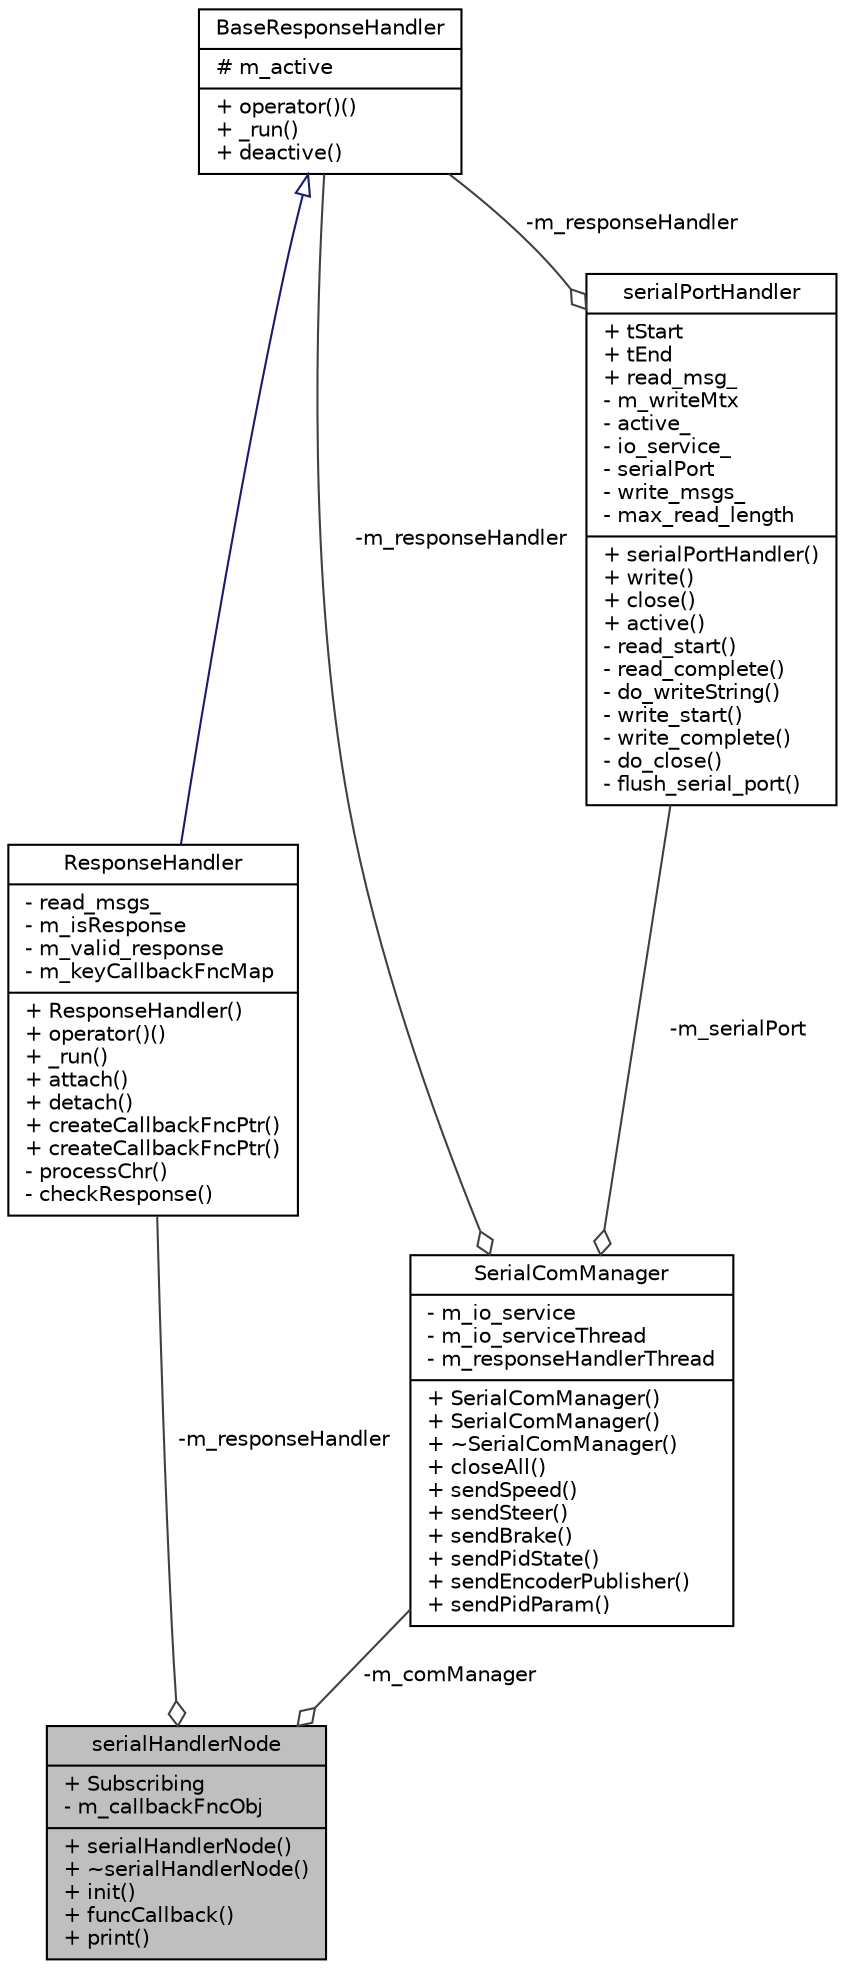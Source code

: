 digraph "serialHandlerNode"
{
 // LATEX_PDF_SIZE
  edge [fontname="Helvetica",fontsize="10",labelfontname="Helvetica",labelfontsize="10"];
  node [fontname="Helvetica",fontsize="10",shape=record];
  Node1 [label="{serialHandlerNode\n|+ Subscribing\l- m_callbackFncObj\l|+ serialHandlerNode()\l+ ~serialHandlerNode()\l+ init()\l+ funcCallback()\l+ print()\l}",height=0.2,width=0.4,color="black", fillcolor="grey75", style="filled", fontcolor="black",tooltip="This class implements the translation from the Raspberry Pi ROS messages to messages that the STM boa..."];
  Node2 -> Node1 [color="grey25",fontsize="10",style="solid",label=" -m_responseHandler" ,arrowhead="odiamond",fontname="Helvetica"];
  Node2 [label="{ResponseHandler\n|- read_msgs_\l- m_isResponse\l- m_valid_response\l- m_keyCallbackFncMap\l|+ ResponseHandler()\l+ operator()()\l+ _run()\l+ attach()\l+ detach()\l+ createCallbackFncPtr()\l+ createCallbackFncPtr()\l- processChr()\l- checkResponse()\l}",height=0.2,width=0.4,color="black", fillcolor="white", style="filled",URL="$class_response_handler.html",tooltip="This class handles the receiving of the messages from the STM board via serial."];
  Node3 -> Node2 [dir="back",color="midnightblue",fontsize="10",style="solid",arrowtail="onormal",fontname="Helvetica"];
  Node3 [label="{BaseResponseHandler\n|# m_active\l|+ operator()()\l+ _run()\l+ deactive()\l}",height=0.2,width=0.4,color="black", fillcolor="white", style="filled",URL="$class_base_response_handler.html",tooltip="This class builds the base for handling the received messages from the STM board via serial."];
  Node4 -> Node1 [color="grey25",fontsize="10",style="solid",label=" -m_comManager" ,arrowhead="odiamond",fontname="Helvetica"];
  Node4 [label="{SerialComManager\n|- m_io_service\l- m_io_serviceThread\l- m_responseHandlerThread\l|+ SerialComManager()\l+ SerialComManager()\l+ ~SerialComManager()\l+ closeAll()\l+ sendSpeed()\l+ sendSteer()\l+ sendBrake()\l+ sendPidState()\l+ sendEncoderPublisher()\l+ sendPidParam()\l}",height=0.2,width=0.4,color="black", fillcolor="white", style="filled",URL="$class_serial_com_manager.html",tooltip="This class holds the functions that sends commands to the STM board."];
  Node5 -> Node4 [color="grey25",fontsize="10",style="solid",label=" -m_serialPort" ,arrowhead="odiamond",fontname="Helvetica"];
  Node5 [label="{serialPortHandler\n|+ tStart\l+ tEnd\l+ read_msg_\l- m_writeMtx\l- active_\l- io_service_\l- serialPort\l- write_msgs_\l- max_read_length\l|+ serialPortHandler()\l+ write()\l+ close()\l+ active()\l- read_start()\l- read_complete()\l- do_writeString()\l- write_start()\l- write_complete()\l- do_close()\l- flush_serial_port()\l}",height=0.2,width=0.4,color="black", fillcolor="white", style="filled",URL="$classserial_port_handler.html",tooltip="This class handles the sending of the messages to the STM board via serial and it forwards the receiv..."];
  Node3 -> Node5 [color="grey25",fontsize="10",style="solid",label=" -m_responseHandler" ,arrowhead="odiamond",fontname="Helvetica"];
  Node3 -> Node4 [color="grey25",fontsize="10",style="solid",label=" -m_responseHandler" ,arrowhead="odiamond",fontname="Helvetica"];
}
